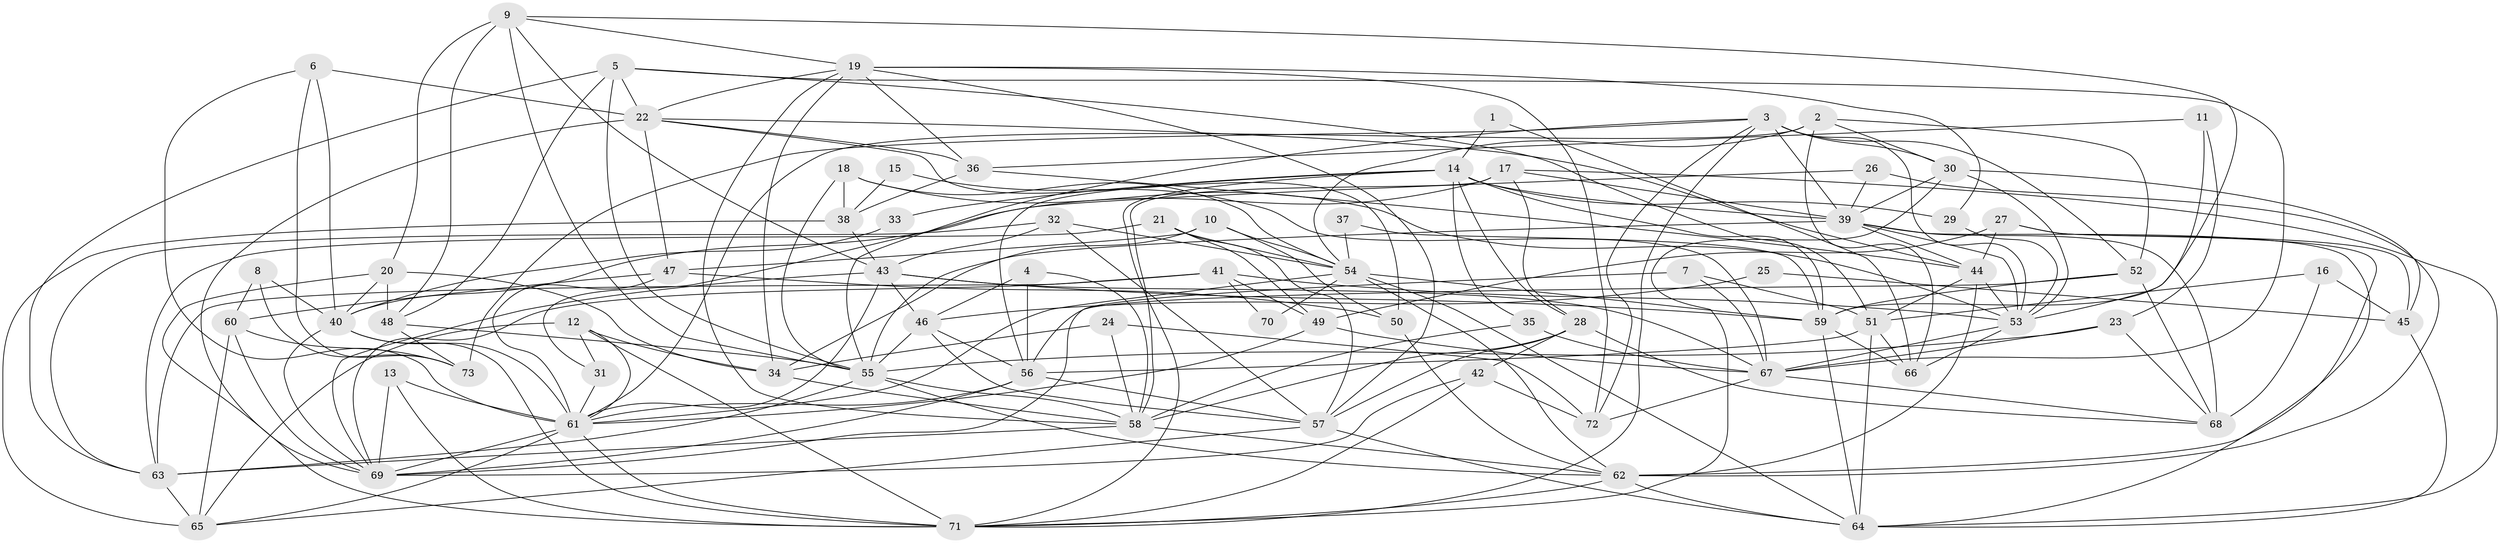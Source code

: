 // original degree distribution, {5: 0.1780821917808219, 2: 0.1506849315068493, 3: 0.2808219178082192, 6: 0.07534246575342465, 4: 0.23972602739726026, 7: 0.0547945205479452, 9: 0.00684931506849315, 8: 0.0136986301369863}
// Generated by graph-tools (version 1.1) at 2025/26/03/09/25 03:26:13]
// undirected, 73 vertices, 208 edges
graph export_dot {
graph [start="1"]
  node [color=gray90,style=filled];
  1;
  2;
  3;
  4;
  5;
  6;
  7;
  8;
  9;
  10;
  11;
  12;
  13;
  14;
  15;
  16;
  17;
  18;
  19;
  20;
  21;
  22;
  23;
  24;
  25;
  26;
  27;
  28;
  29;
  30;
  31;
  32;
  33;
  34;
  35;
  36;
  37;
  38;
  39;
  40;
  41;
  42;
  43;
  44;
  45;
  46;
  47;
  48;
  49;
  50;
  51;
  52;
  53;
  54;
  55;
  56;
  57;
  58;
  59;
  60;
  61;
  62;
  63;
  64;
  65;
  66;
  67;
  68;
  69;
  70;
  71;
  72;
  73;
  1 -- 14 [weight=1.0];
  1 -- 66 [weight=1.0];
  2 -- 30 [weight=1.0];
  2 -- 52 [weight=1.0];
  2 -- 54 [weight=1.0];
  2 -- 61 [weight=1.0];
  2 -- 66 [weight=1.0];
  3 -- 30 [weight=1.0];
  3 -- 39 [weight=1.0];
  3 -- 52 [weight=1.0];
  3 -- 53 [weight=1.0];
  3 -- 55 [weight=1.0];
  3 -- 71 [weight=1.0];
  3 -- 72 [weight=1.0];
  3 -- 73 [weight=2.0];
  4 -- 46 [weight=1.0];
  4 -- 56 [weight=1.0];
  4 -- 58 [weight=1.0];
  5 -- 22 [weight=1.0];
  5 -- 48 [weight=1.0];
  5 -- 51 [weight=1.0];
  5 -- 55 [weight=1.0];
  5 -- 63 [weight=1.0];
  5 -- 67 [weight=1.0];
  6 -- 22 [weight=1.0];
  6 -- 40 [weight=1.0];
  6 -- 61 [weight=1.0];
  6 -- 73 [weight=1.0];
  7 -- 51 [weight=1.0];
  7 -- 67 [weight=1.0];
  7 -- 69 [weight=1.0];
  8 -- 40 [weight=1.0];
  8 -- 60 [weight=1.0];
  8 -- 73 [weight=1.0];
  9 -- 19 [weight=1.0];
  9 -- 20 [weight=1.0];
  9 -- 43 [weight=1.0];
  9 -- 48 [weight=1.0];
  9 -- 55 [weight=1.0];
  9 -- 59 [weight=1.0];
  10 -- 34 [weight=1.0];
  10 -- 47 [weight=1.0];
  10 -- 50 [weight=1.0];
  10 -- 54 [weight=1.0];
  11 -- 23 [weight=1.0];
  11 -- 36 [weight=1.0];
  11 -- 53 [weight=2.0];
  12 -- 31 [weight=1.0];
  12 -- 34 [weight=1.0];
  12 -- 61 [weight=1.0];
  12 -- 65 [weight=1.0];
  12 -- 71 [weight=1.0];
  13 -- 61 [weight=1.0];
  13 -- 69 [weight=1.0];
  13 -- 71 [weight=1.0];
  14 -- 28 [weight=1.0];
  14 -- 29 [weight=1.0];
  14 -- 33 [weight=1.0];
  14 -- 35 [weight=1.0];
  14 -- 39 [weight=1.0];
  14 -- 56 [weight=1.0];
  14 -- 59 [weight=1.0];
  14 -- 71 [weight=1.0];
  15 -- 38 [weight=1.0];
  15 -- 67 [weight=1.0];
  16 -- 45 [weight=1.0];
  16 -- 51 [weight=1.0];
  16 -- 68 [weight=1.0];
  17 -- 28 [weight=1.0];
  17 -- 31 [weight=1.0];
  17 -- 39 [weight=1.0];
  17 -- 58 [weight=1.0];
  17 -- 64 [weight=1.0];
  18 -- 38 [weight=1.0];
  18 -- 53 [weight=1.0];
  18 -- 54 [weight=1.0];
  18 -- 55 [weight=1.0];
  19 -- 22 [weight=1.0];
  19 -- 29 [weight=1.0];
  19 -- 34 [weight=1.0];
  19 -- 36 [weight=1.0];
  19 -- 57 [weight=1.0];
  19 -- 58 [weight=1.0];
  19 -- 72 [weight=1.0];
  20 -- 34 [weight=1.0];
  20 -- 40 [weight=1.0];
  20 -- 48 [weight=1.0];
  20 -- 71 [weight=1.0];
  21 -- 49 [weight=1.0];
  21 -- 54 [weight=1.0];
  21 -- 57 [weight=1.0];
  21 -- 63 [weight=1.0];
  22 -- 36 [weight=1.0];
  22 -- 44 [weight=1.0];
  22 -- 47 [weight=1.0];
  22 -- 50 [weight=1.0];
  22 -- 69 [weight=1.0];
  23 -- 55 [weight=1.0];
  23 -- 67 [weight=1.0];
  23 -- 68 [weight=1.0];
  24 -- 34 [weight=1.0];
  24 -- 58 [weight=1.0];
  24 -- 72 [weight=1.0];
  25 -- 45 [weight=1.0];
  25 -- 46 [weight=1.0];
  26 -- 39 [weight=1.0];
  26 -- 40 [weight=1.0];
  26 -- 62 [weight=2.0];
  27 -- 44 [weight=1.0];
  27 -- 45 [weight=1.0];
  27 -- 49 [weight=1.0];
  27 -- 62 [weight=1.0];
  28 -- 42 [weight=1.0];
  28 -- 57 [weight=2.0];
  28 -- 58 [weight=1.0];
  28 -- 68 [weight=1.0];
  29 -- 53 [weight=1.0];
  30 -- 39 [weight=1.0];
  30 -- 45 [weight=1.0];
  30 -- 53 [weight=1.0];
  30 -- 71 [weight=1.0];
  31 -- 61 [weight=1.0];
  32 -- 43 [weight=1.0];
  32 -- 54 [weight=1.0];
  32 -- 57 [weight=1.0];
  32 -- 63 [weight=1.0];
  33 -- 40 [weight=1.0];
  34 -- 58 [weight=1.0];
  35 -- 58 [weight=1.0];
  35 -- 67 [weight=1.0];
  36 -- 38 [weight=1.0];
  36 -- 44 [weight=1.0];
  37 -- 54 [weight=1.0];
  37 -- 59 [weight=1.0];
  38 -- 43 [weight=2.0];
  38 -- 65 [weight=1.0];
  39 -- 44 [weight=1.0];
  39 -- 53 [weight=1.0];
  39 -- 55 [weight=1.0];
  39 -- 64 [weight=1.0];
  39 -- 68 [weight=1.0];
  40 -- 61 [weight=1.0];
  40 -- 69 [weight=1.0];
  40 -- 71 [weight=1.0];
  41 -- 49 [weight=1.0];
  41 -- 53 [weight=1.0];
  41 -- 63 [weight=1.0];
  41 -- 69 [weight=1.0];
  41 -- 70 [weight=1.0];
  42 -- 69 [weight=1.0];
  42 -- 71 [weight=1.0];
  42 -- 72 [weight=1.0];
  43 -- 46 [weight=1.0];
  43 -- 59 [weight=1.0];
  43 -- 61 [weight=1.0];
  43 -- 67 [weight=1.0];
  43 -- 69 [weight=1.0];
  44 -- 51 [weight=1.0];
  44 -- 53 [weight=1.0];
  44 -- 62 [weight=1.0];
  45 -- 64 [weight=1.0];
  46 -- 55 [weight=1.0];
  46 -- 56 [weight=1.0];
  46 -- 57 [weight=1.0];
  47 -- 50 [weight=1.0];
  47 -- 60 [weight=1.0];
  47 -- 61 [weight=1.0];
  48 -- 55 [weight=1.0];
  48 -- 73 [weight=1.0];
  49 -- 61 [weight=1.0];
  49 -- 67 [weight=1.0];
  50 -- 62 [weight=1.0];
  51 -- 56 [weight=1.0];
  51 -- 64 [weight=1.0];
  51 -- 66 [weight=1.0];
  52 -- 56 [weight=1.0];
  52 -- 59 [weight=1.0];
  52 -- 68 [weight=1.0];
  53 -- 66 [weight=1.0];
  53 -- 67 [weight=1.0];
  54 -- 59 [weight=1.0];
  54 -- 61 [weight=1.0];
  54 -- 62 [weight=2.0];
  54 -- 64 [weight=1.0];
  54 -- 70 [weight=1.0];
  55 -- 58 [weight=1.0];
  55 -- 62 [weight=1.0];
  55 -- 63 [weight=1.0];
  56 -- 57 [weight=1.0];
  56 -- 61 [weight=1.0];
  56 -- 69 [weight=1.0];
  57 -- 64 [weight=1.0];
  57 -- 65 [weight=1.0];
  58 -- 62 [weight=1.0];
  58 -- 63 [weight=1.0];
  59 -- 64 [weight=1.0];
  59 -- 66 [weight=1.0];
  60 -- 65 [weight=2.0];
  60 -- 69 [weight=1.0];
  60 -- 73 [weight=1.0];
  61 -- 65 [weight=1.0];
  61 -- 69 [weight=1.0];
  61 -- 71 [weight=1.0];
  62 -- 64 [weight=1.0];
  62 -- 71 [weight=1.0];
  63 -- 65 [weight=1.0];
  67 -- 68 [weight=1.0];
  67 -- 72 [weight=2.0];
}
